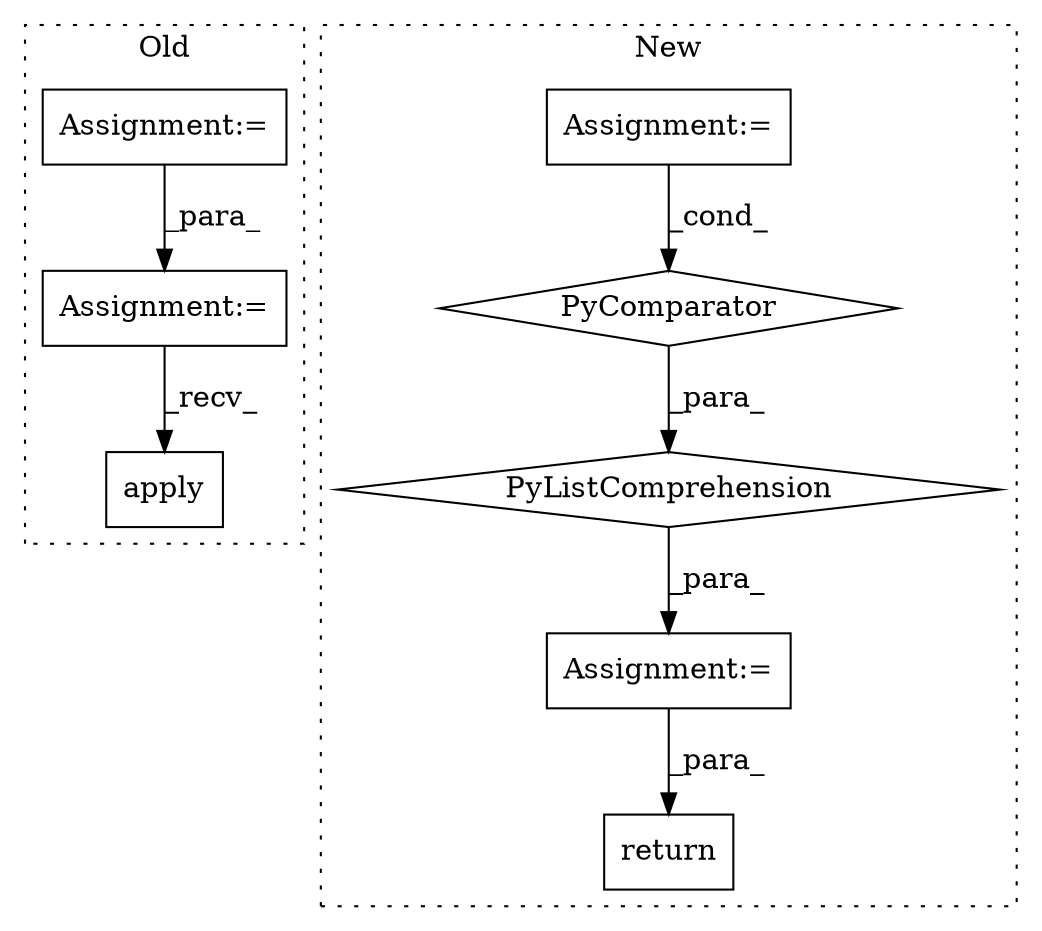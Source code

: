digraph G {
subgraph cluster0 {
1 [label="apply" a="32" s="6899,6933" l="6,1" shape="box"];
6 [label="Assignment:=" a="7" s="6657" l="1" shape="box"];
7 [label="Assignment:=" a="7" s="6805" l="1" shape="box"];
label = "Old";
style="dotted";
}
subgraph cluster1 {
2 [label="PyComparator" a="113" s="6602" l="23" shape="diamond"];
3 [label="Assignment:=" a="7" s="6602" l="23" shape="box"];
4 [label="Assignment:=" a="7" s="6426" l="1" shape="box"];
5 [label="PyListComprehension" a="109" s="6454" l="179" shape="diamond"];
8 [label="return" a="41" s="6638" l="7" shape="box"];
label = "New";
style="dotted";
}
2 -> 5 [label="_para_"];
3 -> 2 [label="_cond_"];
4 -> 8 [label="_para_"];
5 -> 4 [label="_para_"];
6 -> 7 [label="_para_"];
7 -> 1 [label="_recv_"];
}